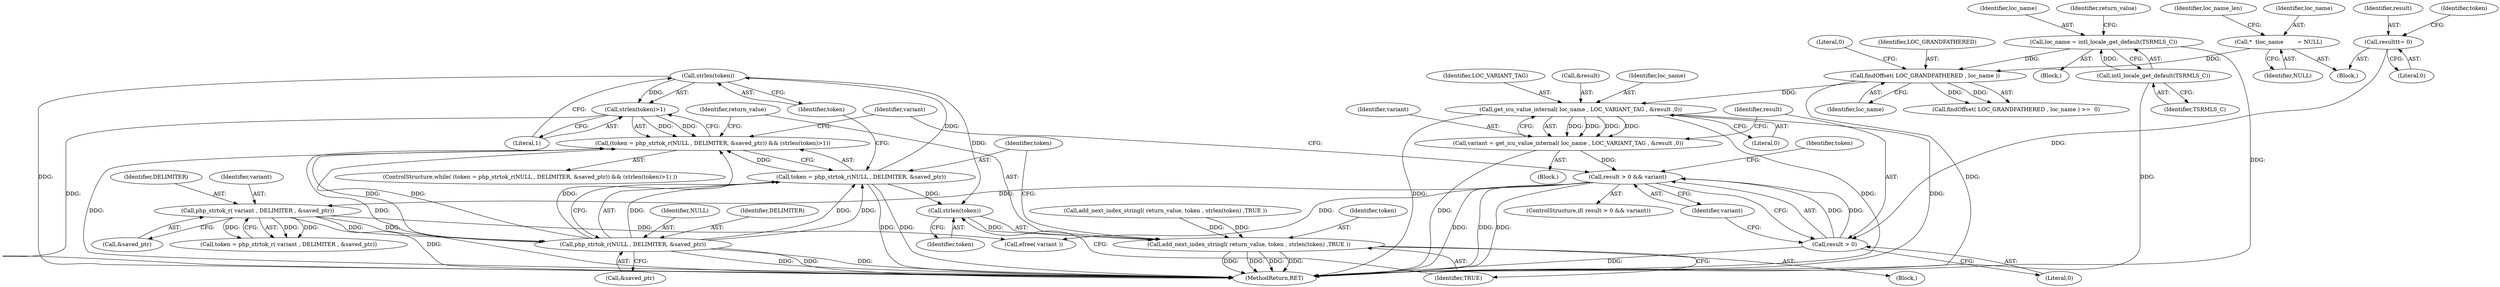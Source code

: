 digraph "1_php-src_97eff7eb57fc2320c267a949cffd622c38712484?w=1_9@API" {
"1000192" [label="(Call,strlen(token))"];
"1000184" [label="(Call,token = php_strtok_r(NULL , DELIMITER, &saved_ptr))"];
"1000186" [label="(Call,php_strtok_r(NULL , DELIMITER, &saved_ptr))"];
"1000171" [label="(Call,php_strtok_r( variant , DELIMITER , &saved_ptr))"];
"1000163" [label="(Call,result > 0 && variant)"];
"1000164" [label="(Call,result > 0)"];
"1000117" [label="(Call,result\t\t= 0)"];
"1000154" [label="(Call,variant = get_icu_value_internal( loc_name , LOC_VARIANT_TAG , &result ,0))"];
"1000156" [label="(Call,get_icu_value_internal( loc_name , LOC_VARIANT_TAG , &result ,0))"];
"1000147" [label="(Call,findOffset( LOC_GRANDFATHERED , loc_name ))"];
"1000139" [label="(Call,loc_name = intl_locale_get_default(TSRMLS_C))"];
"1000141" [label="(Call,intl_locale_get_default(TSRMLS_C))"];
"1000109" [label="(Call,*  \tloc_name        = NULL)"];
"1000191" [label="(Call,strlen(token)>1)"];
"1000183" [label="(Call,(token = php_strtok_r(NULL , DELIMITER, &saved_ptr)) && (strlen(token)>1))"];
"1000199" [label="(Call,strlen(token))"];
"1000196" [label="(Call,add_next_index_stringl( return_value, token , strlen(token) ,TRUE ))"];
"1000193" [label="(Identifier,token)"];
"1000199" [label="(Call,strlen(token))"];
"1000142" [label="(Identifier,TSRMLS_C)"];
"1000118" [label="(Identifier,result)"];
"1000183" [label="(Call,(token = php_strtok_r(NULL , DELIMITER, &saved_ptr)) && (strlen(token)>1))"];
"1000170" [label="(Identifier,token)"];
"1000149" [label="(Identifier,loc_name)"];
"1000139" [label="(Call,loc_name = intl_locale_get_default(TSRMLS_C))"];
"1000111" [label="(Identifier,NULL)"];
"1000161" [label="(Literal,0)"];
"1000119" [label="(Literal,0)"];
"1000158" [label="(Identifier,LOC_VARIANT_TAG)"];
"1000200" [label="(Identifier,token)"];
"1000207" [label="(MethodReturn,RET)"];
"1000165" [label="(Identifier,result)"];
"1000163" [label="(Call,result > 0 && variant)"];
"1000114" [label="(Identifier,loc_name_len)"];
"1000169" [label="(Call,token = php_strtok_r( variant , DELIMITER , &saved_ptr))"];
"1000172" [label="(Identifier,variant)"];
"1000162" [label="(ControlStructure,if( result > 0 && variant))"];
"1000203" [label="(Identifier,variant)"];
"1000159" [label="(Call,&result)"];
"1000167" [label="(Identifier,variant)"];
"1000156" [label="(Call,get_icu_value_internal( loc_name , LOC_VARIANT_TAG , &result ,0))"];
"1000201" [label="(Identifier,TRUE)"];
"1000157" [label="(Identifier,loc_name)"];
"1000171" [label="(Call,php_strtok_r( variant , DELIMITER , &saved_ptr))"];
"1000122" [label="(Identifier,token)"];
"1000155" [label="(Identifier,variant)"];
"1000173" [label="(Identifier,DELIMITER)"];
"1000140" [label="(Identifier,loc_name)"];
"1000189" [label="(Call,&saved_ptr)"];
"1000144" [label="(Identifier,return_value)"];
"1000153" [label="(Block,)"];
"1000186" [label="(Call,php_strtok_r(NULL , DELIMITER, &saved_ptr))"];
"1000185" [label="(Identifier,token)"];
"1000117" [label="(Call,result\t\t= 0)"];
"1000174" [label="(Call,&saved_ptr)"];
"1000147" [label="(Call,findOffset( LOC_GRANDFATHERED , loc_name ))"];
"1000150" [label="(Literal,0)"];
"1000141" [label="(Call,intl_locale_get_default(TSRMLS_C))"];
"1000110" [label="(Identifier,loc_name)"];
"1000176" [label="(Call,add_next_index_stringl( return_value, token , strlen(token) ,TRUE ))"];
"1000166" [label="(Literal,0)"];
"1000198" [label="(Identifier,token)"];
"1000187" [label="(Identifier,NULL)"];
"1000184" [label="(Call,token = php_strtok_r(NULL , DELIMITER, &saved_ptr))"];
"1000191" [label="(Call,strlen(token)>1)"];
"1000188" [label="(Identifier,DELIMITER)"];
"1000192" [label="(Call,strlen(token))"];
"1000107" [label="(Block,)"];
"1000196" [label="(Call,add_next_index_stringl( return_value, token , strlen(token) ,TRUE ))"];
"1000109" [label="(Call,*  \tloc_name        = NULL)"];
"1000138" [label="(Block,)"];
"1000164" [label="(Call,result > 0)"];
"1000205" [label="(Call,efree( variant ))"];
"1000182" [label="(ControlStructure,while( (token = php_strtok_r(NULL , DELIMITER, &saved_ptr)) && (strlen(token)>1) ))"];
"1000197" [label="(Identifier,return_value)"];
"1000195" [label="(Block,)"];
"1000146" [label="(Call,findOffset( LOC_GRANDFATHERED , loc_name ) >=  0)"];
"1000148" [label="(Identifier,LOC_GRANDFATHERED)"];
"1000154" [label="(Call,variant = get_icu_value_internal( loc_name , LOC_VARIANT_TAG , &result ,0))"];
"1000194" [label="(Literal,1)"];
"1000192" -> "1000191"  [label="AST: "];
"1000192" -> "1000193"  [label="CFG: "];
"1000193" -> "1000192"  [label="AST: "];
"1000194" -> "1000192"  [label="CFG: "];
"1000192" -> "1000207"  [label="DDG: "];
"1000192" -> "1000191"  [label="DDG: "];
"1000184" -> "1000192"  [label="DDG: "];
"1000192" -> "1000199"  [label="DDG: "];
"1000184" -> "1000183"  [label="AST: "];
"1000184" -> "1000186"  [label="CFG: "];
"1000185" -> "1000184"  [label="AST: "];
"1000186" -> "1000184"  [label="AST: "];
"1000193" -> "1000184"  [label="CFG: "];
"1000183" -> "1000184"  [label="CFG: "];
"1000184" -> "1000207"  [label="DDG: "];
"1000184" -> "1000207"  [label="DDG: "];
"1000184" -> "1000183"  [label="DDG: "];
"1000186" -> "1000184"  [label="DDG: "];
"1000186" -> "1000184"  [label="DDG: "];
"1000186" -> "1000184"  [label="DDG: "];
"1000184" -> "1000199"  [label="DDG: "];
"1000186" -> "1000189"  [label="CFG: "];
"1000187" -> "1000186"  [label="AST: "];
"1000188" -> "1000186"  [label="AST: "];
"1000189" -> "1000186"  [label="AST: "];
"1000186" -> "1000207"  [label="DDG: "];
"1000186" -> "1000207"  [label="DDG: "];
"1000186" -> "1000207"  [label="DDG: "];
"1000186" -> "1000183"  [label="DDG: "];
"1000186" -> "1000183"  [label="DDG: "];
"1000186" -> "1000183"  [label="DDG: "];
"1000171" -> "1000186"  [label="DDG: "];
"1000171" -> "1000186"  [label="DDG: "];
"1000171" -> "1000169"  [label="AST: "];
"1000171" -> "1000174"  [label="CFG: "];
"1000172" -> "1000171"  [label="AST: "];
"1000173" -> "1000171"  [label="AST: "];
"1000174" -> "1000171"  [label="AST: "];
"1000169" -> "1000171"  [label="CFG: "];
"1000171" -> "1000207"  [label="DDG: "];
"1000171" -> "1000169"  [label="DDG: "];
"1000171" -> "1000169"  [label="DDG: "];
"1000171" -> "1000169"  [label="DDG: "];
"1000163" -> "1000171"  [label="DDG: "];
"1000171" -> "1000205"  [label="DDG: "];
"1000163" -> "1000162"  [label="AST: "];
"1000163" -> "1000164"  [label="CFG: "];
"1000163" -> "1000167"  [label="CFG: "];
"1000164" -> "1000163"  [label="AST: "];
"1000167" -> "1000163"  [label="AST: "];
"1000170" -> "1000163"  [label="CFG: "];
"1000203" -> "1000163"  [label="CFG: "];
"1000163" -> "1000207"  [label="DDG: "];
"1000163" -> "1000207"  [label="DDG: "];
"1000163" -> "1000207"  [label="DDG: "];
"1000164" -> "1000163"  [label="DDG: "];
"1000164" -> "1000163"  [label="DDG: "];
"1000154" -> "1000163"  [label="DDG: "];
"1000163" -> "1000205"  [label="DDG: "];
"1000164" -> "1000166"  [label="CFG: "];
"1000165" -> "1000164"  [label="AST: "];
"1000166" -> "1000164"  [label="AST: "];
"1000167" -> "1000164"  [label="CFG: "];
"1000164" -> "1000207"  [label="DDG: "];
"1000117" -> "1000164"  [label="DDG: "];
"1000117" -> "1000107"  [label="AST: "];
"1000117" -> "1000119"  [label="CFG: "];
"1000118" -> "1000117"  [label="AST: "];
"1000119" -> "1000117"  [label="AST: "];
"1000122" -> "1000117"  [label="CFG: "];
"1000154" -> "1000153"  [label="AST: "];
"1000154" -> "1000156"  [label="CFG: "];
"1000155" -> "1000154"  [label="AST: "];
"1000156" -> "1000154"  [label="AST: "];
"1000165" -> "1000154"  [label="CFG: "];
"1000154" -> "1000207"  [label="DDG: "];
"1000156" -> "1000154"  [label="DDG: "];
"1000156" -> "1000154"  [label="DDG: "];
"1000156" -> "1000154"  [label="DDG: "];
"1000156" -> "1000154"  [label="DDG: "];
"1000156" -> "1000161"  [label="CFG: "];
"1000157" -> "1000156"  [label="AST: "];
"1000158" -> "1000156"  [label="AST: "];
"1000159" -> "1000156"  [label="AST: "];
"1000161" -> "1000156"  [label="AST: "];
"1000156" -> "1000207"  [label="DDG: "];
"1000156" -> "1000207"  [label="DDG: "];
"1000156" -> "1000207"  [label="DDG: "];
"1000147" -> "1000156"  [label="DDG: "];
"1000147" -> "1000146"  [label="AST: "];
"1000147" -> "1000149"  [label="CFG: "];
"1000148" -> "1000147"  [label="AST: "];
"1000149" -> "1000147"  [label="AST: "];
"1000150" -> "1000147"  [label="CFG: "];
"1000147" -> "1000207"  [label="DDG: "];
"1000147" -> "1000146"  [label="DDG: "];
"1000147" -> "1000146"  [label="DDG: "];
"1000139" -> "1000147"  [label="DDG: "];
"1000109" -> "1000147"  [label="DDG: "];
"1000139" -> "1000138"  [label="AST: "];
"1000139" -> "1000141"  [label="CFG: "];
"1000140" -> "1000139"  [label="AST: "];
"1000141" -> "1000139"  [label="AST: "];
"1000144" -> "1000139"  [label="CFG: "];
"1000139" -> "1000207"  [label="DDG: "];
"1000141" -> "1000139"  [label="DDG: "];
"1000141" -> "1000142"  [label="CFG: "];
"1000142" -> "1000141"  [label="AST: "];
"1000141" -> "1000207"  [label="DDG: "];
"1000109" -> "1000107"  [label="AST: "];
"1000109" -> "1000111"  [label="CFG: "];
"1000110" -> "1000109"  [label="AST: "];
"1000111" -> "1000109"  [label="AST: "];
"1000114" -> "1000109"  [label="CFG: "];
"1000191" -> "1000183"  [label="AST: "];
"1000191" -> "1000194"  [label="CFG: "];
"1000194" -> "1000191"  [label="AST: "];
"1000183" -> "1000191"  [label="CFG: "];
"1000191" -> "1000207"  [label="DDG: "];
"1000191" -> "1000183"  [label="DDG: "];
"1000191" -> "1000183"  [label="DDG: "];
"1000183" -> "1000182"  [label="AST: "];
"1000197" -> "1000183"  [label="CFG: "];
"1000203" -> "1000183"  [label="CFG: "];
"1000183" -> "1000207"  [label="DDG: "];
"1000183" -> "1000207"  [label="DDG: "];
"1000199" -> "1000196"  [label="AST: "];
"1000199" -> "1000200"  [label="CFG: "];
"1000200" -> "1000199"  [label="AST: "];
"1000201" -> "1000199"  [label="CFG: "];
"1000199" -> "1000196"  [label="DDG: "];
"1000196" -> "1000195"  [label="AST: "];
"1000196" -> "1000201"  [label="CFG: "];
"1000197" -> "1000196"  [label="AST: "];
"1000198" -> "1000196"  [label="AST: "];
"1000201" -> "1000196"  [label="AST: "];
"1000185" -> "1000196"  [label="CFG: "];
"1000196" -> "1000207"  [label="DDG: "];
"1000196" -> "1000207"  [label="DDG: "];
"1000196" -> "1000207"  [label="DDG: "];
"1000196" -> "1000207"  [label="DDG: "];
"1000176" -> "1000196"  [label="DDG: "];
"1000176" -> "1000196"  [label="DDG: "];
}
